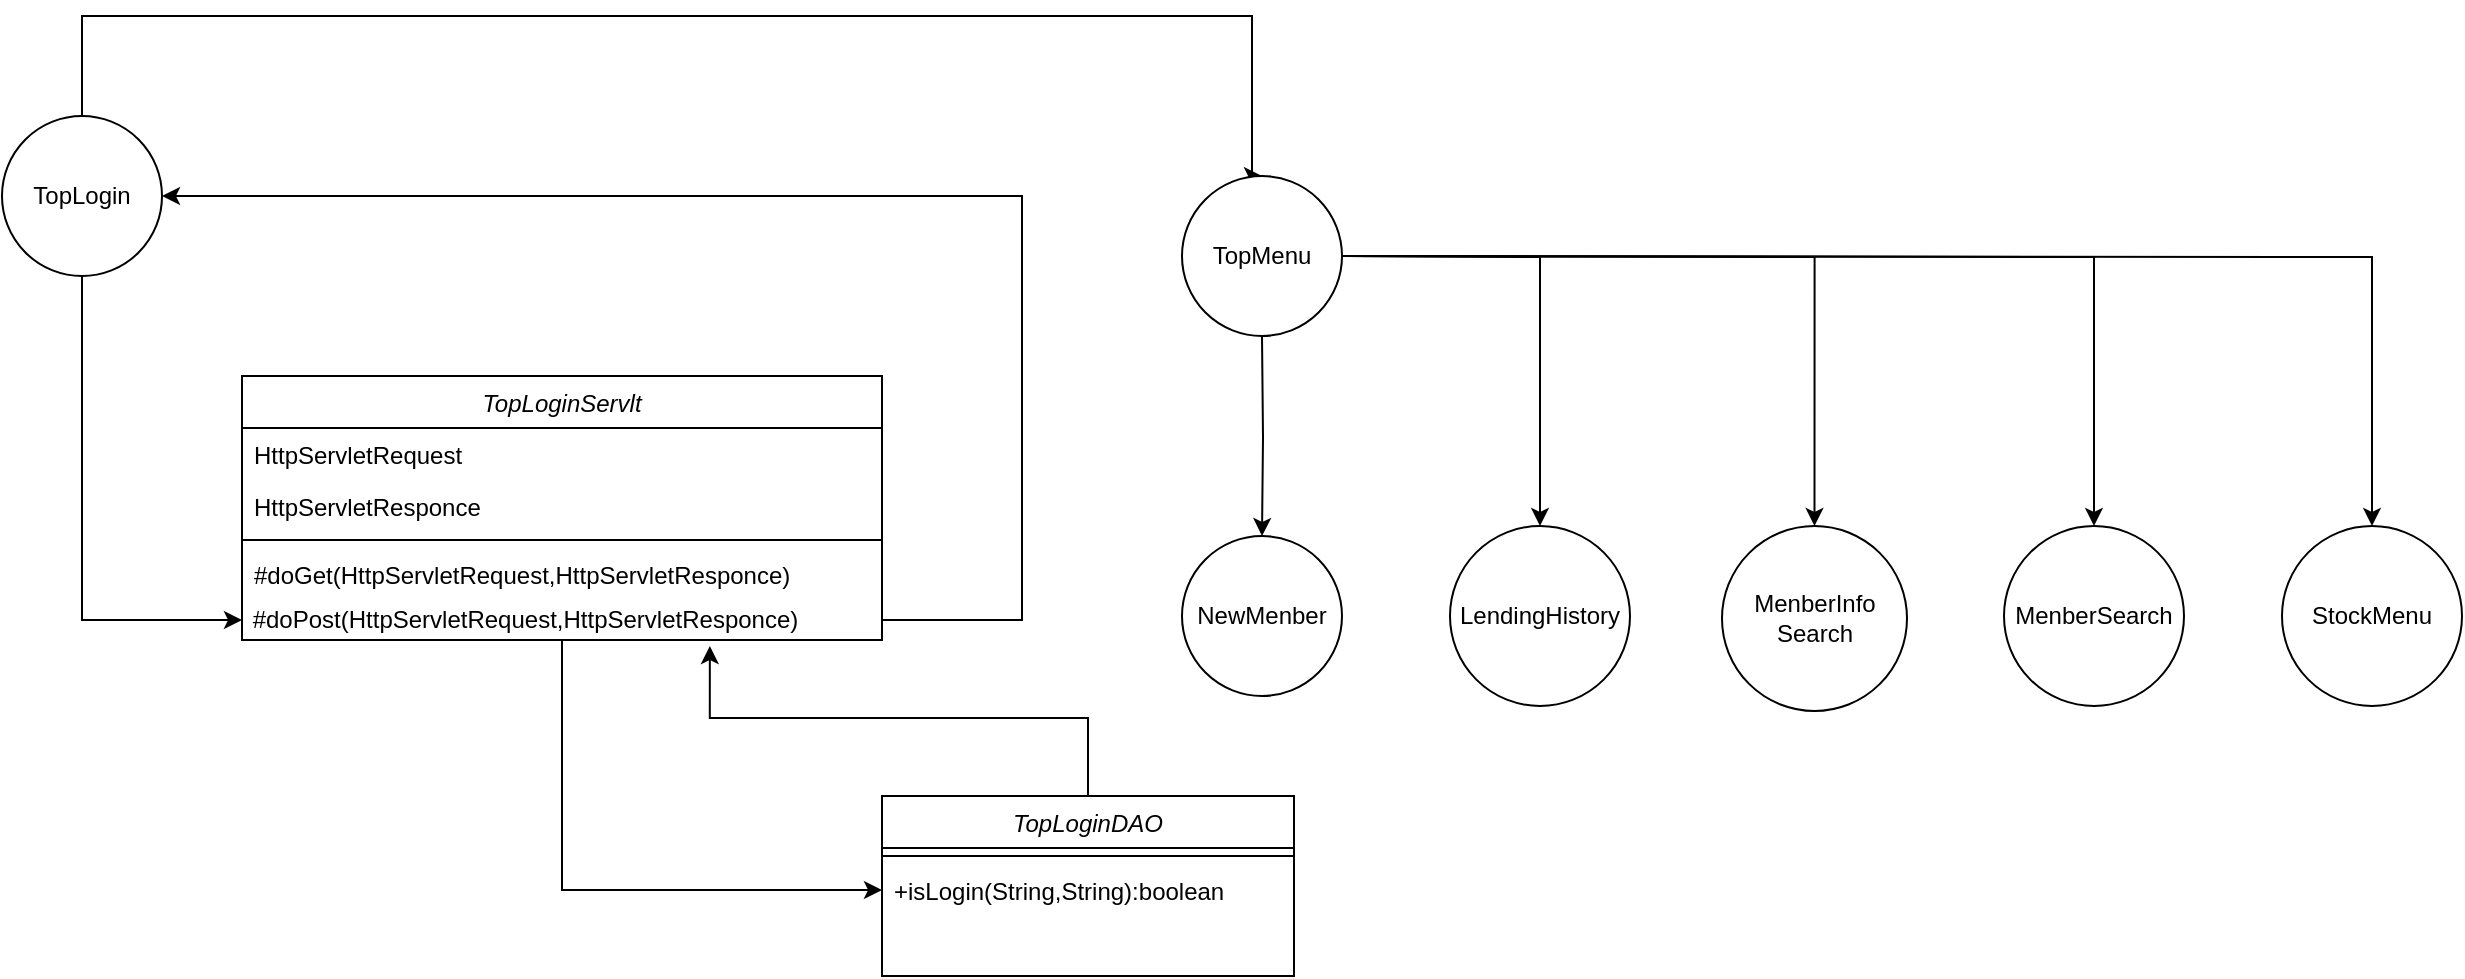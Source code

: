 <mxfile version="18.0.6" type="device" pages="4"><diagram id="C5RBs43oDa-KdzZeNtuy" name="topMenu"><mxGraphModel dx="868" dy="547" grid="1" gridSize="10" guides="1" tooltips="1" connect="1" arrows="1" fold="1" page="1" pageScale="1" pageWidth="827" pageHeight="1169" math="0" shadow="0"><root><mxCell id="WIyWlLk6GJQsqaUBKTNV-0"/><mxCell id="WIyWlLk6GJQsqaUBKTNV-1" parent="WIyWlLk6GJQsqaUBKTNV-0"/><mxCell id="zkfFHV4jXpPFQw0GAbJ--0" value="TopLoginServlt" style="swimlane;fontStyle=2;align=center;verticalAlign=top;childLayout=stackLayout;horizontal=1;startSize=26;horizontalStack=0;resizeParent=1;resizeLast=0;collapsible=1;marginBottom=0;rounded=0;shadow=0;strokeWidth=1;" parent="WIyWlLk6GJQsqaUBKTNV-1" vertex="1"><mxGeometry x="155" y="260" width="320" height="132" as="geometry"><mxRectangle x="230" y="140" width="160" height="26" as="alternateBounds"/></mxGeometry></mxCell><mxCell id="zkfFHV4jXpPFQw0GAbJ--1" value="HttpServletRequest" style="text;align=left;verticalAlign=top;spacingLeft=4;spacingRight=4;overflow=hidden;rotatable=0;points=[[0,0.5],[1,0.5]];portConstraint=eastwest;" parent="zkfFHV4jXpPFQw0GAbJ--0" vertex="1"><mxGeometry y="26" width="320" height="26" as="geometry"/></mxCell><mxCell id="zkfFHV4jXpPFQw0GAbJ--2" value="HttpServletResponce" style="text;align=left;verticalAlign=top;spacingLeft=4;spacingRight=4;overflow=hidden;rotatable=0;points=[[0,0.5],[1,0.5]];portConstraint=eastwest;rounded=0;shadow=0;html=0;" parent="zkfFHV4jXpPFQw0GAbJ--0" vertex="1"><mxGeometry y="52" width="320" height="26" as="geometry"/></mxCell><mxCell id="zkfFHV4jXpPFQw0GAbJ--4" value="" style="line;html=1;strokeWidth=1;align=left;verticalAlign=middle;spacingTop=-1;spacingLeft=3;spacingRight=3;rotatable=0;labelPosition=right;points=[];portConstraint=eastwest;" parent="zkfFHV4jXpPFQw0GAbJ--0" vertex="1"><mxGeometry y="78" width="320" height="8" as="geometry"/></mxCell><mxCell id="zkfFHV4jXpPFQw0GAbJ--5" value="#doGet(HttpServletRequest,HttpServletResponce)" style="text;align=left;verticalAlign=top;spacingLeft=4;spacingRight=4;overflow=hidden;rotatable=0;points=[[0,0.5],[1,0.5]];portConstraint=eastwest;" parent="zkfFHV4jXpPFQw0GAbJ--0" vertex="1"><mxGeometry y="86" width="320" height="26" as="geometry"/></mxCell><mxCell id="tEcCQSWZbDKiFpBczyQU-7" value="&amp;nbsp;#doPost(HttpServletRequest,HttpServletResponce)" style="text;html=1;align=left;verticalAlign=middle;resizable=0;points=[];autosize=1;strokeColor=none;fillColor=none;" parent="zkfFHV4jXpPFQw0GAbJ--0" vertex="1"><mxGeometry y="112" width="320" height="20" as="geometry"/></mxCell><mxCell id="tEcCQSWZbDKiFpBczyQU-8" style="edgeStyle=orthogonalEdgeStyle;rounded=0;orthogonalLoop=1;jettySize=auto;html=1;exitX=0.5;exitY=1;exitDx=0;exitDy=0;entryX=0;entryY=0.5;entryDx=0;entryDy=0;entryPerimeter=0;" parent="WIyWlLk6GJQsqaUBKTNV-1" source="tEcCQSWZbDKiFpBczyQU-0" target="tEcCQSWZbDKiFpBczyQU-7" edge="1"><mxGeometry relative="1" as="geometry"/></mxCell><mxCell id="tEcCQSWZbDKiFpBczyQU-21" style="edgeStyle=orthogonalEdgeStyle;rounded=0;orthogonalLoop=1;jettySize=auto;html=1;exitX=0.5;exitY=0;exitDx=0;exitDy=0;entryX=0.5;entryY=0;entryDx=0;entryDy=0;" parent="WIyWlLk6GJQsqaUBKTNV-1" source="tEcCQSWZbDKiFpBczyQU-0" target="tEcCQSWZbDKiFpBczyQU-22" edge="1"><mxGeometry relative="1" as="geometry"><mxPoint x="660" y="80" as="targetPoint"/><Array as="points"><mxPoint x="75" y="80"/><mxPoint x="660" y="80"/><mxPoint x="660" y="160"/></Array></mxGeometry></mxCell><mxCell id="tEcCQSWZbDKiFpBczyQU-0" value="TopLogin" style="ellipse;whiteSpace=wrap;html=1;aspect=fixed;" parent="WIyWlLk6GJQsqaUBKTNV-1" vertex="1"><mxGeometry x="35" y="130" width="80" height="80" as="geometry"/></mxCell><mxCell id="tEcCQSWZbDKiFpBczyQU-19" style="edgeStyle=orthogonalEdgeStyle;rounded=0;orthogonalLoop=1;jettySize=auto;html=1;entryX=0.731;entryY=1.15;entryDx=0;entryDy=0;entryPerimeter=0;" parent="WIyWlLk6GJQsqaUBKTNV-1" source="tEcCQSWZbDKiFpBczyQU-1" target="tEcCQSWZbDKiFpBczyQU-7" edge="1"><mxGeometry relative="1" as="geometry"/></mxCell><mxCell id="tEcCQSWZbDKiFpBczyQU-1" value="TopLoginDAO" style="swimlane;fontStyle=2;align=center;verticalAlign=top;childLayout=stackLayout;horizontal=1;startSize=26;horizontalStack=0;resizeParent=1;resizeLast=0;collapsible=1;marginBottom=0;rounded=0;shadow=0;strokeWidth=1;" parent="WIyWlLk6GJQsqaUBKTNV-1" vertex="1"><mxGeometry x="475" y="470" width="206" height="90" as="geometry"><mxRectangle x="230" y="140" width="160" height="26" as="alternateBounds"/></mxGeometry></mxCell><mxCell id="tEcCQSWZbDKiFpBczyQU-4" value="" style="line;html=1;strokeWidth=1;align=left;verticalAlign=middle;spacingTop=-1;spacingLeft=3;spacingRight=3;rotatable=0;labelPosition=right;points=[];portConstraint=eastwest;" parent="tEcCQSWZbDKiFpBczyQU-1" vertex="1"><mxGeometry y="26" width="206" height="8" as="geometry"/></mxCell><mxCell id="tEcCQSWZbDKiFpBczyQU-5" value="+isLogin(String,String):boolean" style="text;align=left;verticalAlign=top;spacingLeft=4;spacingRight=4;overflow=hidden;rotatable=0;points=[[0,0.5],[1,0.5]];portConstraint=eastwest;" parent="tEcCQSWZbDKiFpBczyQU-1" vertex="1"><mxGeometry y="34" width="206" height="26" as="geometry"/></mxCell><mxCell id="tEcCQSWZbDKiFpBczyQU-17" style="edgeStyle=orthogonalEdgeStyle;rounded=0;orthogonalLoop=1;jettySize=auto;html=1;entryX=0;entryY=0.5;entryDx=0;entryDy=0;" parent="WIyWlLk6GJQsqaUBKTNV-1" source="tEcCQSWZbDKiFpBczyQU-7" target="tEcCQSWZbDKiFpBczyQU-5" edge="1"><mxGeometry relative="1" as="geometry"/></mxCell><mxCell id="tEcCQSWZbDKiFpBczyQU-20" style="edgeStyle=orthogonalEdgeStyle;rounded=0;orthogonalLoop=1;jettySize=auto;html=1;entryX=1;entryY=0.5;entryDx=0;entryDy=0;" parent="WIyWlLk6GJQsqaUBKTNV-1" source="tEcCQSWZbDKiFpBczyQU-7" target="tEcCQSWZbDKiFpBczyQU-0" edge="1"><mxGeometry relative="1" as="geometry"><mxPoint x="525" y="170" as="targetPoint"/><Array as="points"><mxPoint x="545" y="382"/><mxPoint x="545" y="170"/></Array></mxGeometry></mxCell><mxCell id="tEcCQSWZbDKiFpBczyQU-22" value="TopMenu" style="ellipse;whiteSpace=wrap;html=1;aspect=fixed;" parent="WIyWlLk6GJQsqaUBKTNV-1" vertex="1"><mxGeometry x="625" y="160" width="80" height="80" as="geometry"/></mxCell><mxCell id="tEcCQSWZbDKiFpBczyQU-33" style="edgeStyle=orthogonalEdgeStyle;rounded=0;orthogonalLoop=1;jettySize=auto;html=1;entryX=0.5;entryY=0;entryDx=0;entryDy=0;" parent="WIyWlLk6GJQsqaUBKTNV-1" target="tEcCQSWZbDKiFpBczyQU-32" edge="1"><mxGeometry relative="1" as="geometry"><mxPoint x="665" y="240" as="sourcePoint"/></mxGeometry></mxCell><mxCell id="tEcCQSWZbDKiFpBczyQU-41" style="edgeStyle=orthogonalEdgeStyle;rounded=0;orthogonalLoop=1;jettySize=auto;html=1;exitX=1;exitY=0.5;exitDx=0;exitDy=0;entryX=0.5;entryY=0;entryDx=0;entryDy=0;" parent="WIyWlLk6GJQsqaUBKTNV-1" target="tEcCQSWZbDKiFpBczyQU-36" edge="1"><mxGeometry relative="1" as="geometry"><mxPoint x="705" y="200" as="sourcePoint"/></mxGeometry></mxCell><mxCell id="tEcCQSWZbDKiFpBczyQU-42" style="edgeStyle=orthogonalEdgeStyle;rounded=0;orthogonalLoop=1;jettySize=auto;html=1;exitX=1;exitY=0.5;exitDx=0;exitDy=0;entryX=0.5;entryY=0;entryDx=0;entryDy=0;" parent="WIyWlLk6GJQsqaUBKTNV-1" target="tEcCQSWZbDKiFpBczyQU-30" edge="1"><mxGeometry relative="1" as="geometry"><mxPoint x="705" y="200" as="sourcePoint"/></mxGeometry></mxCell><mxCell id="tEcCQSWZbDKiFpBczyQU-43" style="edgeStyle=orthogonalEdgeStyle;rounded=0;orthogonalLoop=1;jettySize=auto;html=1;exitX=1;exitY=0.5;exitDx=0;exitDy=0;entryX=0.5;entryY=0;entryDx=0;entryDy=0;" parent="WIyWlLk6GJQsqaUBKTNV-1" target="tEcCQSWZbDKiFpBczyQU-34" edge="1"><mxGeometry relative="1" as="geometry"><mxPoint x="705" y="200" as="sourcePoint"/></mxGeometry></mxCell><mxCell id="tEcCQSWZbDKiFpBczyQU-44" style="edgeStyle=orthogonalEdgeStyle;rounded=0;orthogonalLoop=1;jettySize=auto;html=1;exitX=1;exitY=0.5;exitDx=0;exitDy=0;entryX=0.5;entryY=0;entryDx=0;entryDy=0;" parent="WIyWlLk6GJQsqaUBKTNV-1" target="tEcCQSWZbDKiFpBczyQU-35" edge="1"><mxGeometry relative="1" as="geometry"><mxPoint x="705" y="200" as="sourcePoint"/></mxGeometry></mxCell><mxCell id="tEcCQSWZbDKiFpBczyQU-30" value="MenberSearch" style="ellipse;whiteSpace=wrap;html=1;aspect=fixed;verticalAlign=middle;" parent="WIyWlLk6GJQsqaUBKTNV-1" vertex="1"><mxGeometry x="1036" y="335" width="90" height="90" as="geometry"/></mxCell><mxCell id="tEcCQSWZbDKiFpBczyQU-32" value="NewMenber" style="ellipse;whiteSpace=wrap;html=1;aspect=fixed;verticalAlign=middle;" parent="WIyWlLk6GJQsqaUBKTNV-1" vertex="1"><mxGeometry x="625" y="340" width="80" height="80" as="geometry"/></mxCell><mxCell id="tEcCQSWZbDKiFpBczyQU-34" value="MenberInfo&lt;br&gt;Search" style="ellipse;whiteSpace=wrap;html=1;aspect=fixed;verticalAlign=middle;" parent="WIyWlLk6GJQsqaUBKTNV-1" vertex="1"><mxGeometry x="895" y="335" width="92.5" height="92.5" as="geometry"/></mxCell><mxCell id="tEcCQSWZbDKiFpBczyQU-35" value="LendingHistory" style="ellipse;whiteSpace=wrap;html=1;aspect=fixed;verticalAlign=middle;" parent="WIyWlLk6GJQsqaUBKTNV-1" vertex="1"><mxGeometry x="759" y="335" width="90" height="90" as="geometry"/></mxCell><mxCell id="tEcCQSWZbDKiFpBczyQU-36" value="StockMenu" style="ellipse;whiteSpace=wrap;html=1;aspect=fixed;verticalAlign=middle;" parent="WIyWlLk6GJQsqaUBKTNV-1" vertex="1"><mxGeometry x="1175" y="335" width="90" height="90" as="geometry"/></mxCell></root></mxGraphModel></diagram><diagram id="95UMGkQ5h8iSSaq5UWsV" name="LendingHistory"><mxGraphModel dx="868" dy="547" grid="1" gridSize="10" guides="1" tooltips="1" connect="1" arrows="1" fold="1" page="1" pageScale="1" pageWidth="827" pageHeight="1169" math="0" shadow="0"><root><mxCell id="0"/><mxCell id="1" parent="0"/><mxCell id="8rc1tQ3nUxU1mU77RcvL-1" style="edgeStyle=orthogonalEdgeStyle;rounded=0;orthogonalLoop=1;jettySize=auto;html=1;exitX=0.5;exitY=1;exitDx=0;exitDy=0;entryX=0.003;entryY=0.5;entryDx=0;entryDy=0;entryPerimeter=0;" parent="1" source="8rc1tQ3nUxU1mU77RcvL-2" target="8rc1tQ3nUxU1mU77RcvL-8" edge="1"><mxGeometry relative="1" as="geometry"/></mxCell><mxCell id="8rc1tQ3nUxU1mU77RcvL-2" value="LendingHistory" style="ellipse;whiteSpace=wrap;html=1;aspect=fixed;verticalAlign=middle;" parent="1" vertex="1"><mxGeometry x="80" y="50" width="90" height="90" as="geometry"/></mxCell><mxCell id="8rc1tQ3nUxU1mU77RcvL-3" value="LendHistoryServlt" style="swimlane;fontStyle=2;align=center;verticalAlign=top;childLayout=stackLayout;horizontal=1;startSize=26;horizontalStack=0;resizeParent=1;resizeLast=0;collapsible=1;marginBottom=0;rounded=0;shadow=0;strokeWidth=1;" parent="1" vertex="1"><mxGeometry x="170" y="130" width="320" height="132" as="geometry"><mxRectangle x="230" y="140" width="160" height="26" as="alternateBounds"/></mxGeometry></mxCell><mxCell id="8rc1tQ3nUxU1mU77RcvL-4" value="HttpServletRequest" style="text;align=left;verticalAlign=top;spacingLeft=4;spacingRight=4;overflow=hidden;rotatable=0;points=[[0,0.5],[1,0.5]];portConstraint=eastwest;" parent="8rc1tQ3nUxU1mU77RcvL-3" vertex="1"><mxGeometry y="26" width="320" height="26" as="geometry"/></mxCell><mxCell id="8rc1tQ3nUxU1mU77RcvL-5" value="HttpServletResponce" style="text;align=left;verticalAlign=top;spacingLeft=4;spacingRight=4;overflow=hidden;rotatable=0;points=[[0,0.5],[1,0.5]];portConstraint=eastwest;rounded=0;shadow=0;html=0;" parent="8rc1tQ3nUxU1mU77RcvL-3" vertex="1"><mxGeometry y="52" width="320" height="26" as="geometry"/></mxCell><mxCell id="8rc1tQ3nUxU1mU77RcvL-6" value="" style="line;html=1;strokeWidth=1;align=left;verticalAlign=middle;spacingTop=-1;spacingLeft=3;spacingRight=3;rotatable=0;labelPosition=right;points=[];portConstraint=eastwest;" parent="8rc1tQ3nUxU1mU77RcvL-3" vertex="1"><mxGeometry y="78" width="320" height="8" as="geometry"/></mxCell><mxCell id="8rc1tQ3nUxU1mU77RcvL-7" value="#doGet(HttpServletRequest,HttpServletResponce)" style="text;align=left;verticalAlign=top;spacingLeft=4;spacingRight=4;overflow=hidden;rotatable=0;points=[[0,0.5],[1,0.5]];portConstraint=eastwest;" parent="8rc1tQ3nUxU1mU77RcvL-3" vertex="1"><mxGeometry y="86" width="320" height="26" as="geometry"/></mxCell><mxCell id="8rc1tQ3nUxU1mU77RcvL-8" value="&amp;nbsp;#doPost(HttpServletRequest,HttpServletResponce)" style="text;html=1;align=left;verticalAlign=middle;resizable=0;points=[];autosize=1;strokeColor=none;fillColor=none;" parent="8rc1tQ3nUxU1mU77RcvL-3" vertex="1"><mxGeometry y="112" width="320" height="20" as="geometry"/></mxCell><mxCell id="8rc1tQ3nUxU1mU77RcvL-9" value="LendHistryDAO" style="swimlane;fontStyle=2;align=center;verticalAlign=top;childLayout=stackLayout;horizontal=1;startSize=26;horizontalStack=0;resizeParent=1;resizeLast=0;collapsible=1;marginBottom=0;rounded=0;shadow=0;strokeWidth=1;" parent="1" vertex="1"><mxGeometry x="545" y="240" width="206" height="60" as="geometry"><mxRectangle x="230" y="140" width="160" height="26" as="alternateBounds"/></mxGeometry></mxCell><mxCell id="8rc1tQ3nUxU1mU77RcvL-10" value="" style="line;html=1;strokeWidth=1;align=left;verticalAlign=middle;spacingTop=-1;spacingLeft=3;spacingRight=3;rotatable=0;labelPosition=right;points=[];portConstraint=eastwest;" parent="8rc1tQ3nUxU1mU77RcvL-9" vertex="1"><mxGeometry y="26" width="206" height="8" as="geometry"/></mxCell><mxCell id="8rc1tQ3nUxU1mU77RcvL-11" value="+isLogin(String,String):boolean" style="text;align=left;verticalAlign=top;spacingLeft=4;spacingRight=4;overflow=hidden;rotatable=0;points=[[0,0.5],[1,0.5]];portConstraint=eastwest;" parent="8rc1tQ3nUxU1mU77RcvL-9" vertex="1"><mxGeometry y="34" width="206" height="26" as="geometry"/></mxCell><mxCell id="8rc1tQ3nUxU1mU77RcvL-12" style="edgeStyle=orthogonalEdgeStyle;rounded=0;orthogonalLoop=1;jettySize=auto;html=1;entryX=0.5;entryY=1;entryDx=0;entryDy=0;" parent="1" source="8rc1tQ3nUxU1mU77RcvL-8" target="8rc1tQ3nUxU1mU77RcvL-9" edge="1"><mxGeometry relative="1" as="geometry"><mxPoint x="445" y="340" as="targetPoint"/><Array as="points"><mxPoint x="330" y="320"/><mxPoint x="648" y="320"/></Array></mxGeometry></mxCell><mxCell id="8rc1tQ3nUxU1mU77RcvL-13" style="edgeStyle=orthogonalEdgeStyle;rounded=0;orthogonalLoop=1;jettySize=auto;html=1;entryX=0.722;entryY=1.2;entryDx=0;entryDy=0;entryPerimeter=0;" parent="1" source="8rc1tQ3nUxU1mU77RcvL-11" target="8rc1tQ3nUxU1mU77RcvL-8" edge="1"><mxGeometry relative="1" as="geometry"/></mxCell><mxCell id="8rc1tQ3nUxU1mU77RcvL-14" style="edgeStyle=orthogonalEdgeStyle;rounded=0;orthogonalLoop=1;jettySize=auto;html=1;entryX=1;entryY=0.5;entryDx=0;entryDy=0;" parent="1" source="8rc1tQ3nUxU1mU77RcvL-8" target="8rc1tQ3nUxU1mU77RcvL-2" edge="1"><mxGeometry relative="1" as="geometry"><mxPoint x="525" y="80" as="targetPoint"/><Array as="points"><mxPoint x="515" y="252"/><mxPoint x="515" y="95"/></Array></mxGeometry></mxCell></root></mxGraphModel></diagram><diagram id="8jdkjpFLYGlEC3Zi14YZ" name="NewMenber"><mxGraphModel dx="868" dy="547" grid="1" gridSize="10" guides="1" tooltips="1" connect="1" arrows="1" fold="1" page="1" pageScale="1" pageWidth="827" pageHeight="1169" math="0" shadow="0"><root><mxCell id="0"/><mxCell id="1" parent="0"/><mxCell id="VgDRg9CSpAjBatKJymrc-1" style="edgeStyle=orthogonalEdgeStyle;rounded=0;orthogonalLoop=1;jettySize=auto;html=1;entryX=0.004;entryY=0.558;entryDx=0;entryDy=0;entryPerimeter=0;" parent="1" source="VgDRg9CSpAjBatKJymrc-2" target="VgDRg9CSpAjBatKJymrc-9" edge="1"><mxGeometry relative="1" as="geometry"><Array as="points"><mxPoint x="80" y="283"/></Array></mxGeometry></mxCell><mxCell id="VgDRg9CSpAjBatKJymrc-2" value="NewMenber" style="ellipse;whiteSpace=wrap;html=1;aspect=fixed;verticalAlign=middle;" parent="1" vertex="1"><mxGeometry x="40" y="30" width="80" height="80" as="geometry"/></mxCell><mxCell id="dEiImeZ0UQ3CGX8Kujb3-1" style="edgeStyle=orthogonalEdgeStyle;rounded=0;orthogonalLoop=1;jettySize=auto;html=1;exitX=0.5;exitY=1;exitDx=0;exitDy=0;entryX=0;entryY=0.5;entryDx=0;entryDy=0;entryPerimeter=0;" parent="1" source="VgDRg9CSpAjBatKJymrc-3" target="VgDRg9CSpAjBatKJymrc-17" edge="1"><mxGeometry relative="1" as="geometry"><mxPoint x="360" y="520" as="targetPoint"/></mxGeometry></mxCell><mxCell id="dEiImeZ0UQ3CGX8Kujb3-19" style="edgeStyle=orthogonalEdgeStyle;rounded=0;orthogonalLoop=1;jettySize=auto;html=1;exitX=1;exitY=0.5;exitDx=0;exitDy=0;entryX=0;entryY=0.5;entryDx=0;entryDy=0;" parent="1" source="VgDRg9CSpAjBatKJymrc-3" target="dEiImeZ0UQ3CGX8Kujb3-18" edge="1"><mxGeometry relative="1" as="geometry"/></mxCell><mxCell id="VgDRg9CSpAjBatKJymrc-3" value="CreateMenber" style="ellipse;whiteSpace=wrap;html=1;aspect=fixed;verticalAlign=middle;" parent="1" vertex="1"><mxGeometry x="320" y="380" width="80" height="80" as="geometry"/></mxCell><mxCell id="VgDRg9CSpAjBatKJymrc-4" value="NewInputMenberServlet" style="swimlane;fontStyle=2;align=center;verticalAlign=top;childLayout=stackLayout;horizontal=1;startSize=26;horizontalStack=0;resizeParent=1;resizeLast=0;collapsible=1;marginBottom=0;rounded=0;shadow=0;strokeWidth=1;" parent="1" vertex="1"><mxGeometry x="135" y="160" width="320" height="132" as="geometry"><mxRectangle x="230" y="140" width="160" height="26" as="alternateBounds"/></mxGeometry></mxCell><mxCell id="VgDRg9CSpAjBatKJymrc-5" value="HttpServletRequest" style="text;align=left;verticalAlign=top;spacingLeft=4;spacingRight=4;overflow=hidden;rotatable=0;points=[[0,0.5],[1,0.5]];portConstraint=eastwest;" parent="VgDRg9CSpAjBatKJymrc-4" vertex="1"><mxGeometry y="26" width="320" height="26" as="geometry"/></mxCell><mxCell id="VgDRg9CSpAjBatKJymrc-6" value="HttpServletResponce" style="text;align=left;verticalAlign=top;spacingLeft=4;spacingRight=4;overflow=hidden;rotatable=0;points=[[0,0.5],[1,0.5]];portConstraint=eastwest;rounded=0;shadow=0;html=0;" parent="VgDRg9CSpAjBatKJymrc-4" vertex="1"><mxGeometry y="52" width="320" height="26" as="geometry"/></mxCell><mxCell id="VgDRg9CSpAjBatKJymrc-7" value="" style="line;html=1;strokeWidth=1;align=left;verticalAlign=middle;spacingTop=-1;spacingLeft=3;spacingRight=3;rotatable=0;labelPosition=right;points=[];portConstraint=eastwest;" parent="VgDRg9CSpAjBatKJymrc-4" vertex="1"><mxGeometry y="78" width="320" height="8" as="geometry"/></mxCell><mxCell id="VgDRg9CSpAjBatKJymrc-8" value="#doGet(HttpServletRequest,HttpServletResponce)" style="text;align=left;verticalAlign=top;spacingLeft=4;spacingRight=4;overflow=hidden;rotatable=0;points=[[0,0.5],[1,0.5]];portConstraint=eastwest;" parent="VgDRg9CSpAjBatKJymrc-4" vertex="1"><mxGeometry y="86" width="320" height="26" as="geometry"/></mxCell><mxCell id="VgDRg9CSpAjBatKJymrc-9" value="&amp;nbsp;#doPost(HttpServletRequest,HttpServletResponce)" style="text;html=1;align=left;verticalAlign=middle;resizable=0;points=[];autosize=1;strokeColor=none;fillColor=none;" parent="VgDRg9CSpAjBatKJymrc-4" vertex="1"><mxGeometry y="112" width="320" height="20" as="geometry"/></mxCell><mxCell id="VgDRg9CSpAjBatKJymrc-10" style="edgeStyle=orthogonalEdgeStyle;rounded=0;orthogonalLoop=1;jettySize=auto;html=1;exitX=0.5;exitY=1;exitDx=0;exitDy=0;" parent="1" source="VgDRg9CSpAjBatKJymrc-2" target="VgDRg9CSpAjBatKJymrc-2" edge="1"><mxGeometry relative="1" as="geometry"/></mxCell><mxCell id="VgDRg9CSpAjBatKJymrc-11" style="edgeStyle=orthogonalEdgeStyle;rounded=0;orthogonalLoop=1;jettySize=auto;html=1;entryX=0;entryY=0.5;entryDx=0;entryDy=0;" parent="1" source="VgDRg9CSpAjBatKJymrc-9" target="VgDRg9CSpAjBatKJymrc-3" edge="1"><mxGeometry relative="1" as="geometry"/></mxCell><mxCell id="VgDRg9CSpAjBatKJymrc-12" value="CreateMenberServlet" style="swimlane;fontStyle=2;align=center;verticalAlign=top;childLayout=stackLayout;horizontal=1;startSize=26;horizontalStack=0;resizeParent=1;resizeLast=0;collapsible=1;marginBottom=0;rounded=0;shadow=0;strokeWidth=1;" parent="1" vertex="1"><mxGeometry x="390" y="510" width="320" height="132" as="geometry"><mxRectangle x="230" y="140" width="160" height="26" as="alternateBounds"/></mxGeometry></mxCell><mxCell id="VgDRg9CSpAjBatKJymrc-13" value="HttpServletRequest" style="text;align=left;verticalAlign=top;spacingLeft=4;spacingRight=4;overflow=hidden;rotatable=0;points=[[0,0.5],[1,0.5]];portConstraint=eastwest;" parent="VgDRg9CSpAjBatKJymrc-12" vertex="1"><mxGeometry y="26" width="320" height="26" as="geometry"/></mxCell><mxCell id="VgDRg9CSpAjBatKJymrc-14" value="HttpServletResponce" style="text;align=left;verticalAlign=top;spacingLeft=4;spacingRight=4;overflow=hidden;rotatable=0;points=[[0,0.5],[1,0.5]];portConstraint=eastwest;rounded=0;shadow=0;html=0;" parent="VgDRg9CSpAjBatKJymrc-12" vertex="1"><mxGeometry y="52" width="320" height="26" as="geometry"/></mxCell><mxCell id="VgDRg9CSpAjBatKJymrc-15" value="" style="line;html=1;strokeWidth=1;align=left;verticalAlign=middle;spacingTop=-1;spacingLeft=3;spacingRight=3;rotatable=0;labelPosition=right;points=[];portConstraint=eastwest;" parent="VgDRg9CSpAjBatKJymrc-12" vertex="1"><mxGeometry y="78" width="320" height="8" as="geometry"/></mxCell><mxCell id="VgDRg9CSpAjBatKJymrc-16" value="#doGet(HttpServletRequest,HttpServletResponce)" style="text;align=left;verticalAlign=top;spacingLeft=4;spacingRight=4;overflow=hidden;rotatable=0;points=[[0,0.5],[1,0.5]];portConstraint=eastwest;" parent="VgDRg9CSpAjBatKJymrc-12" vertex="1"><mxGeometry y="86" width="320" height="26" as="geometry"/></mxCell><mxCell id="VgDRg9CSpAjBatKJymrc-17" value="&amp;nbsp;#doPost(HttpServletRequest,HttpServletResponce)" style="text;html=1;align=left;verticalAlign=middle;resizable=0;points=[];autosize=1;strokeColor=none;fillColor=none;" parent="VgDRg9CSpAjBatKJymrc-12" vertex="1"><mxGeometry y="112" width="320" height="20" as="geometry"/></mxCell><mxCell id="dEiImeZ0UQ3CGX8Kujb3-2" value="menberDAO" style="swimlane;fontStyle=2;align=center;verticalAlign=top;childLayout=stackLayout;horizontal=1;startSize=26;horizontalStack=0;resizeParent=1;resizeLast=0;collapsible=1;marginBottom=0;rounded=0;shadow=0;strokeWidth=1;" parent="1" vertex="1"><mxGeometry x="620" y="700" width="320" height="132" as="geometry"><mxRectangle x="230" y="140" width="160" height="26" as="alternateBounds"/></mxGeometry></mxCell><mxCell id="dEiImeZ0UQ3CGX8Kujb3-5" value="" style="line;html=1;strokeWidth=1;align=left;verticalAlign=middle;spacingTop=-1;spacingLeft=3;spacingRight=3;rotatable=0;labelPosition=right;points=[];portConstraint=eastwest;" parent="dEiImeZ0UQ3CGX8Kujb3-2" vertex="1"><mxGeometry y="26" width="320" height="8" as="geometry"/></mxCell><mxCell id="dEiImeZ0UQ3CGX8Kujb3-6" value="CreateMenber(UserBean):UserBean" style="text;align=left;verticalAlign=top;spacingLeft=4;spacingRight=4;overflow=hidden;rotatable=0;points=[[0,0.5],[1,0.5]];portConstraint=eastwest;" parent="dEiImeZ0UQ3CGX8Kujb3-2" vertex="1"><mxGeometry y="34" width="320" height="26" as="geometry"/></mxCell><mxCell id="dEiImeZ0UQ3CGX8Kujb3-8" value="GetMenber(int):UserBean" style="text;html=1;align=left;verticalAlign=middle;resizable=0;points=[];autosize=1;strokeColor=none;fillColor=none;" parent="dEiImeZ0UQ3CGX8Kujb3-2" vertex="1"><mxGeometry y="60" width="320" height="20" as="geometry"/></mxCell><mxCell id="dEiImeZ0UQ3CGX8Kujb3-10" style="edgeStyle=orthogonalEdgeStyle;rounded=0;orthogonalLoop=1;jettySize=auto;html=1;entryX=0;entryY=0.5;entryDx=0;entryDy=0;" parent="1" source="VgDRg9CSpAjBatKJymrc-17" target="dEiImeZ0UQ3CGX8Kujb3-6" edge="1"><mxGeometry relative="1" as="geometry"/></mxCell><mxCell id="dEiImeZ0UQ3CGX8Kujb3-11" style="edgeStyle=orthogonalEdgeStyle;rounded=0;orthogonalLoop=1;jettySize=auto;html=1;exitX=1;exitY=0.5;exitDx=0;exitDy=0;entryX=0.997;entryY=0.4;entryDx=0;entryDy=0;entryPerimeter=0;" parent="1" source="dEiImeZ0UQ3CGX8Kujb3-6" target="VgDRg9CSpAjBatKJymrc-17" edge="1"><mxGeometry relative="1" as="geometry"/></mxCell><mxCell id="YNJBLFSeQmavn_d4TIV0-2" style="edgeStyle=orthogonalEdgeStyle;rounded=0;orthogonalLoop=1;jettySize=auto;html=1;exitX=1;exitY=0.5;exitDx=0;exitDy=0;entryX=0;entryY=0.5;entryDx=0;entryDy=0;" parent="1" source="dEiImeZ0UQ3CGX8Kujb3-18" target="YNJBLFSeQmavn_d4TIV0-1" edge="1"><mxGeometry relative="1" as="geometry"/></mxCell><mxCell id="dEiImeZ0UQ3CGX8Kujb3-18" value="NewMenber&lt;br&gt;Conf" style="ellipse;whiteSpace=wrap;html=1;aspect=fixed;verticalAlign=middle;" parent="1" vertex="1"><mxGeometry x="880" y="380" width="80" height="80" as="geometry"/></mxCell><mxCell id="YNJBLFSeQmavn_d4TIV0-1" value="TopMenu" style="ellipse;whiteSpace=wrap;html=1;aspect=fixed;" parent="1" vertex="1"><mxGeometry x="1020" y="380" width="80" height="80" as="geometry"/></mxCell></root></mxGraphModel></diagram><diagram id="tWNnI2HpnADMneHreUAP" name="MenberInfoSearch"><mxGraphModel dx="41" dy="547" grid="1" gridSize="10" guides="1" tooltips="1" connect="1" arrows="1" fold="1" page="1" pageScale="1" pageWidth="827" pageHeight="1169" math="0" shadow="0"><root><mxCell id="0"/><mxCell id="1" parent="0"/><mxCell id="6b6sHRlMWHrlrKL7_r77-5" style="edgeStyle=orthogonalEdgeStyle;rounded=0;orthogonalLoop=1;jettySize=auto;html=1;exitX=1;exitY=0.5;exitDx=0;exitDy=0;entryX=0;entryY=0.5;entryDx=0;entryDy=0;" parent="1" source="6b6sHRlMWHrlrKL7_r77-1" target="6b6sHRlMWHrlrKL7_r77-2" edge="1"><mxGeometry relative="1" as="geometry"/></mxCell><mxCell id="6b6sHRlMWHrlrKL7_r77-6" style="edgeStyle=orthogonalEdgeStyle;rounded=0;orthogonalLoop=1;jettySize=auto;html=1;exitX=1;exitY=1;exitDx=0;exitDy=0;entryX=0.5;entryY=0;entryDx=0;entryDy=0;" parent="1" source="6b6sHRlMWHrlrKL7_r77-1" target="6b6sHRlMWHrlrKL7_r77-3" edge="1"><mxGeometry relative="1" as="geometry"/></mxCell><mxCell id="NQsz4aF5dUmPn2llSJaa-1" style="edgeStyle=orthogonalEdgeStyle;rounded=0;orthogonalLoop=1;jettySize=auto;html=1;exitX=0.5;exitY=1;exitDx=0;exitDy=0;entryX=0;entryY=0.5;entryDx=0;entryDy=0;entryPerimeter=0;" parent="1" source="6b6sHRlMWHrlrKL7_r77-1" target="vXh9wHtNBQark_gyxuJs-2" edge="1"><mxGeometry relative="1" as="geometry"><mxPoint x="926" y="133" as="targetPoint"/></mxGeometry></mxCell><mxCell id="6b6sHRlMWHrlrKL7_r77-1" value="MenberInfo&lt;br&gt;Search" style="ellipse;whiteSpace=wrap;html=1;aspect=fixed;verticalAlign=middle;" parent="1" vertex="1"><mxGeometry x="880" y="40" width="92.5" height="92.5" as="geometry"/></mxCell><mxCell id="NQsz4aF5dUmPn2llSJaa-7" style="edgeStyle=orthogonalEdgeStyle;rounded=0;orthogonalLoop=1;jettySize=auto;html=1;exitX=1;exitY=0.5;exitDx=0;exitDy=0;entryX=0;entryY=0.5;entryDx=0;entryDy=0;" parent="1" source="6b6sHRlMWHrlrKL7_r77-2" target="NQsz4aF5dUmPn2llSJaa-5" edge="1"><mxGeometry relative="1" as="geometry"/></mxCell><mxCell id="6b6sHRlMWHrlrKL7_r77-2" value="DeleteMenber" style="ellipse;whiteSpace=wrap;html=1;aspect=fixed;verticalAlign=middle;" parent="1" vertex="1"><mxGeometry x="1230" y="40" width="92.5" height="92.5" as="geometry"/></mxCell><mxCell id="6b6sHRlMWHrlrKL7_r77-3" value="ChangeMenber&lt;br&gt;Info" style="ellipse;whiteSpace=wrap;html=1;aspect=fixed;verticalAlign=middle;" parent="1" vertex="1"><mxGeometry x="1150" y="310" width="92.5" height="92.5" as="geometry"/></mxCell><mxCell id="6b6sHRlMWHrlrKL7_r77-8" value="&lt;table border=&quot;1&quot; width=&quot;100%&quot; height=&quot;100%&quot; cellpadding=&quot;4&quot; style=&quot;width:100%;height:100%;border-collapse:collapse;&quot;&gt;&lt;tbody&gt;&lt;tr&gt;&lt;th align=&quot;center&quot;&gt;serchInfoMenber&lt;/th&gt;&lt;/tr&gt;&lt;tr&gt;&lt;td align=&quot;center&quot;&gt;&lt;br&gt;&lt;/td&gt;&lt;/tr&gt;&lt;tr&gt;&lt;td align=&quot;center&quot;&gt;&lt;br&gt;&lt;/td&gt;&lt;/tr&gt;&lt;/tbody&gt;&lt;/table&gt;" style="text;html=1;strokeColor=none;fillColor=none;overflow=fill;" parent="1" vertex="1"><mxGeometry x="980" y="500" width="320" height="160" as="geometry"/></mxCell><mxCell id="vXh9wHtNBQark_gyxuJs-1" value="#doGet(HttpServletRequest,HttpServletResponce)" style="text;align=left;verticalAlign=top;spacingLeft=4;spacingRight=4;overflow=hidden;rotatable=0;points=[[0,0.5],[1,0.5]];portConstraint=eastwest;" parent="1" vertex="1"><mxGeometry x="982.5" y="614" width="320" height="26" as="geometry"/></mxCell><mxCell id="NQsz4aF5dUmPn2llSJaa-2" style="edgeStyle=orthogonalEdgeStyle;rounded=0;orthogonalLoop=1;jettySize=auto;html=1;entryX=0.5;entryY=1;entryDx=0;entryDy=0;" parent="1" source="vXh9wHtNBQark_gyxuJs-2" target="6b6sHRlMWHrlrKL7_r77-1" edge="1"><mxGeometry relative="1" as="geometry"><mxPoint x="930" y="150" as="targetPoint"/></mxGeometry></mxCell><mxCell id="0pIR4pe4fQNjhYMkpFLD-14" style="edgeStyle=orthogonalEdgeStyle;rounded=0;orthogonalLoop=1;jettySize=auto;html=1;entryX=-0.003;entryY=0.45;entryDx=0;entryDy=0;entryPerimeter=0;exitX=0.589;exitY=1.1;exitDx=0;exitDy=0;exitPerimeter=0;" parent="1" source="vXh9wHtNBQark_gyxuJs-2" target="0pIR4pe4fQNjhYMkpFLD-12" edge="1"><mxGeometry relative="1" as="geometry"><Array as="points"><mxPoint x="1171" y="769"/></Array></mxGeometry></mxCell><mxCell id="vXh9wHtNBQark_gyxuJs-2" value="&amp;nbsp;#doPost(HttpServletRequest,HttpServletResponce)" style="text;html=1;align=left;verticalAlign=middle;resizable=0;points=[];autosize=1;strokeColor=none;fillColor=none;" parent="1" vertex="1"><mxGeometry x="982.5" y="640" width="320" height="20" as="geometry"/></mxCell><mxCell id="NQsz4aF5dUmPn2llSJaa-11" style="edgeStyle=orthogonalEdgeStyle;rounded=0;orthogonalLoop=1;jettySize=auto;html=1;entryX=0;entryY=0.5;entryDx=0;entryDy=0;" parent="1" target="NQsz4aF5dUmPn2llSJaa-8" edge="1"><mxGeometry relative="1" as="geometry"><mxPoint x="1890" y="250" as="sourcePoint"/></mxGeometry></mxCell><mxCell id="0pIR4pe4fQNjhYMkpFLD-6" style="edgeStyle=orthogonalEdgeStyle;rounded=0;orthogonalLoop=1;jettySize=auto;html=1;exitX=0.75;exitY=1;exitDx=0;exitDy=0;entryX=-0.003;entryY=0.54;entryDx=0;entryDy=0;entryPerimeter=0;" parent="1" source="NQsz4aF5dUmPn2llSJaa-3" target="0pIR4pe4fQNjhYMkpFLD-5" edge="1"><mxGeometry relative="1" as="geometry"/></mxCell><mxCell id="NQsz4aF5dUmPn2llSJaa-3" value="&lt;table border=&quot;1&quot; width=&quot;100%&quot; height=&quot;100%&quot; cellpadding=&quot;4&quot; style=&quot;width:100%;height:100%;border-collapse:collapse;&quot;&gt;&lt;tbody&gt;&lt;tr&gt;&lt;th align=&quot;center&quot;&gt;DeleteMenberServlet&lt;/th&gt;&lt;/tr&gt;&lt;tr&gt;&lt;td align=&quot;center&quot;&gt;&lt;br&gt;&lt;/td&gt;&lt;/tr&gt;&lt;tr&gt;&lt;td align=&quot;center&quot;&gt;#doGet(HttpServletRequest,HttpServletResponce)&lt;br&gt;&amp;nbsp;#doPost(HttpServletRequest,HttpServletResponce)&lt;br&gt;&lt;/td&gt;&lt;/tr&gt;&lt;/tbody&gt;&lt;/table&gt;" style="text;html=1;strokeColor=none;fillColor=none;overflow=fill;" parent="1" vertex="1"><mxGeometry x="1600" y="132.5" width="290" height="140" as="geometry"/></mxCell><mxCell id="NQsz4aF5dUmPn2llSJaa-10" style="edgeStyle=orthogonalEdgeStyle;rounded=0;orthogonalLoop=1;jettySize=auto;html=1;exitX=1;exitY=0.5;exitDx=0;exitDy=0;entryX=0.003;entryY=0.818;entryDx=0;entryDy=0;entryPerimeter=0;" parent="1" source="NQsz4aF5dUmPn2llSJaa-5" target="NQsz4aF5dUmPn2llSJaa-3" edge="1"><mxGeometry relative="1" as="geometry"/></mxCell><mxCell id="NQsz4aF5dUmPn2llSJaa-5" value="DeleteMenber&lt;br&gt;Conf" style="ellipse;whiteSpace=wrap;html=1;aspect=fixed;verticalAlign=middle;" parent="1" vertex="1"><mxGeometry x="1400" y="40" width="92.5" height="92.5" as="geometry"/></mxCell><mxCell id="NQsz4aF5dUmPn2llSJaa-6" value="&lt;table border=&quot;1&quot; width=&quot;100%&quot; height=&quot;100%&quot; cellpadding=&quot;4&quot; style=&quot;width:100%;height:100%;border-collapse:collapse;&quot;&gt;&lt;tbody&gt;&lt;tr&gt;&lt;th align=&quot;center&quot;&gt;DeleteMenberServlet&lt;/th&gt;&lt;/tr&gt;&lt;tr&gt;&lt;td align=&quot;center&quot;&gt;&lt;br&gt;&lt;/td&gt;&lt;/tr&gt;&lt;tr&gt;&lt;td align=&quot;center&quot;&gt;#doGet(HttpServletRequest,HttpServletResponce)&lt;br&gt;&amp;nbsp;#doPost(HttpServletRequest,HttpServletResponce)&lt;br&gt;&lt;/td&gt;&lt;/tr&gt;&lt;/tbody&gt;&lt;/table&gt;" style="text;html=1;strokeColor=none;fillColor=none;overflow=fill;" parent="1" vertex="1"><mxGeometry x="1241" y="170" width="290" height="140" as="geometry"/></mxCell><mxCell id="0pIR4pe4fQNjhYMkpFLD-8" style="edgeStyle=orthogonalEdgeStyle;rounded=0;orthogonalLoop=1;jettySize=auto;html=1;exitX=1;exitY=0.5;exitDx=0;exitDy=0;entryX=0;entryY=0.5;entryDx=0;entryDy=0;" parent="1" source="NQsz4aF5dUmPn2llSJaa-8" target="0pIR4pe4fQNjhYMkpFLD-7" edge="1"><mxGeometry relative="1" as="geometry"/></mxCell><mxCell id="NQsz4aF5dUmPn2llSJaa-8" value="DeleteMenber&lt;br&gt;Fin" style="ellipse;whiteSpace=wrap;html=1;aspect=fixed;verticalAlign=middle;" parent="1" vertex="1"><mxGeometry x="2021" y="100" width="92.5" height="92.5" as="geometry"/></mxCell><mxCell id="0pIR4pe4fQNjhYMkpFLD-1" value="MenberDAO" style="swimlane;fontStyle=2;align=center;verticalAlign=top;childLayout=stackLayout;horizontal=1;startSize=26;horizontalStack=0;resizeParent=1;resizeLast=0;collapsible=1;marginBottom=0;rounded=0;shadow=0;strokeWidth=1;" parent="1" vertex="1"><mxGeometry x="2068" y="220" width="320" height="132" as="geometry"><mxRectangle x="230" y="140" width="160" height="26" as="alternateBounds"/></mxGeometry></mxCell><mxCell id="0pIR4pe4fQNjhYMkpFLD-2" value="" style="line;html=1;strokeWidth=1;align=left;verticalAlign=middle;spacingTop=-1;spacingLeft=3;spacingRight=3;rotatable=0;labelPosition=right;points=[];portConstraint=eastwest;" parent="0pIR4pe4fQNjhYMkpFLD-1" vertex="1"><mxGeometry y="26" width="320" height="8" as="geometry"/></mxCell><mxCell id="0pIR4pe4fQNjhYMkpFLD-3" value="CreateMenber(UserBean):UserBean" style="text;align=left;verticalAlign=top;spacingLeft=4;spacingRight=4;overflow=hidden;rotatable=0;points=[[0,0.5],[1,0.5]];portConstraint=eastwest;" parent="0pIR4pe4fQNjhYMkpFLD-1" vertex="1"><mxGeometry y="34" width="320" height="26" as="geometry"/></mxCell><mxCell id="0pIR4pe4fQNjhYMkpFLD-4" value="GetMenber(int):UserBean" style="text;html=1;align=left;verticalAlign=middle;resizable=0;points=[];autosize=1;strokeColor=none;fillColor=none;" parent="0pIR4pe4fQNjhYMkpFLD-1" vertex="1"><mxGeometry y="60" width="320" height="20" as="geometry"/></mxCell><mxCell id="0pIR4pe4fQNjhYMkpFLD-5" value="DeleteMenber(int)" style="text;html=1;align=left;verticalAlign=middle;resizable=0;points=[];autosize=1;strokeColor=none;fillColor=none;" parent="0pIR4pe4fQNjhYMkpFLD-1" vertex="1"><mxGeometry y="80" width="320" height="20" as="geometry"/></mxCell><mxCell id="0pIR4pe4fQNjhYMkpFLD-7" value="MenberInfo&lt;br&gt;Search" style="ellipse;whiteSpace=wrap;html=1;aspect=fixed;verticalAlign=middle;" parent="1" vertex="1"><mxGeometry x="2181.75" y="100" width="92.5" height="92.5" as="geometry"/></mxCell><mxCell id="0pIR4pe4fQNjhYMkpFLD-9" value="menberDAO" style="swimlane;fontStyle=2;align=center;verticalAlign=top;childLayout=stackLayout;horizontal=1;startSize=26;horizontalStack=0;resizeParent=1;resizeLast=0;collapsible=1;marginBottom=0;rounded=0;shadow=0;strokeWidth=1;" parent="1" vertex="1"><mxGeometry x="1252.5" y="700" width="320" height="132" as="geometry"><mxRectangle x="230" y="140" width="160" height="26" as="alternateBounds"/></mxGeometry></mxCell><mxCell id="0pIR4pe4fQNjhYMkpFLD-10" value="" style="line;html=1;strokeWidth=1;align=left;verticalAlign=middle;spacingTop=-1;spacingLeft=3;spacingRight=3;rotatable=0;labelPosition=right;points=[];portConstraint=eastwest;" parent="0pIR4pe4fQNjhYMkpFLD-9" vertex="1"><mxGeometry y="26" width="320" height="8" as="geometry"/></mxCell><mxCell id="0pIR4pe4fQNjhYMkpFLD-11" value="CreateMenber(UserBean):UserBean" style="text;align=left;verticalAlign=top;spacingLeft=4;spacingRight=4;overflow=hidden;rotatable=0;points=[[0,0.5],[1,0.5]];portConstraint=eastwest;" parent="0pIR4pe4fQNjhYMkpFLD-9" vertex="1"><mxGeometry y="34" width="320" height="26" as="geometry"/></mxCell><mxCell id="0pIR4pe4fQNjhYMkpFLD-12" value="GetMenber(int):UserBean" style="text;html=1;align=left;verticalAlign=middle;resizable=0;points=[];autosize=1;strokeColor=none;fillColor=none;" parent="0pIR4pe4fQNjhYMkpFLD-9" vertex="1"><mxGeometry y="60" width="320" height="20" as="geometry"/></mxCell><mxCell id="0pIR4pe4fQNjhYMkpFLD-13" value="DeleteMenber(int)" style="text;html=1;align=left;verticalAlign=middle;resizable=0;points=[];autosize=1;strokeColor=none;fillColor=none;" parent="0pIR4pe4fQNjhYMkpFLD-9" vertex="1"><mxGeometry y="80" width="320" height="20" as="geometry"/></mxCell><mxCell id="0pIR4pe4fQNjhYMkpFLD-17" style="edgeStyle=orthogonalEdgeStyle;rounded=0;orthogonalLoop=1;jettySize=auto;html=1;entryX=0.998;entryY=0.45;entryDx=0;entryDy=0;entryPerimeter=0;" parent="1" source="0pIR4pe4fQNjhYMkpFLD-12" target="vXh9wHtNBQark_gyxuJs-2" edge="1"><mxGeometry relative="1" as="geometry"><Array as="points"><mxPoint x="1600" y="770"/><mxPoint x="1600" y="649"/></Array></mxGeometry></mxCell></root></mxGraphModel></diagram></mxfile>
